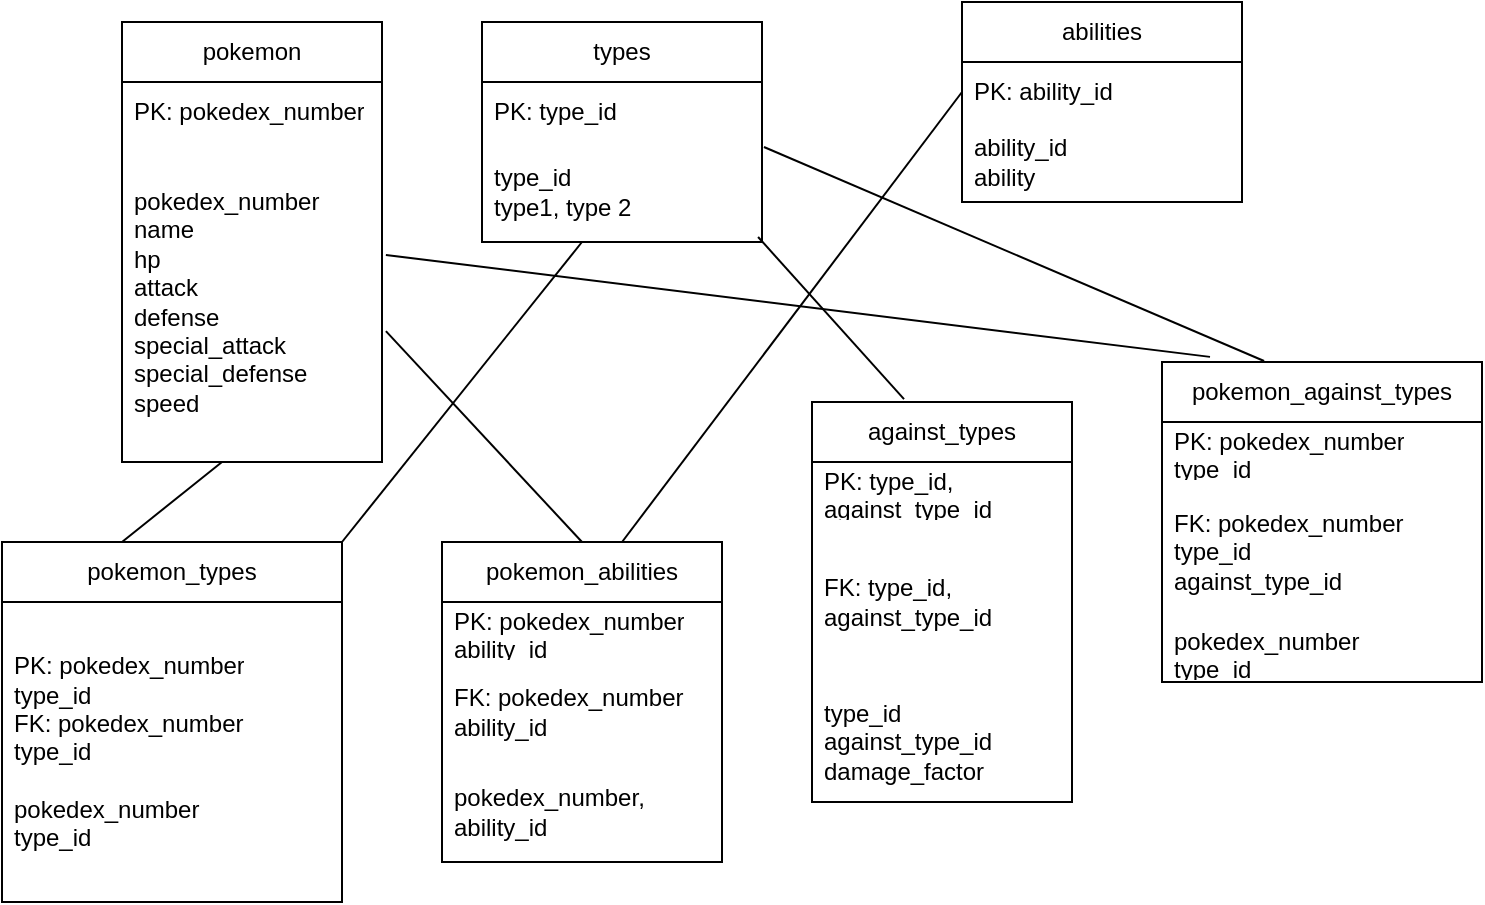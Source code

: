<mxfile version="21.2.3" type="device">
  <diagram name="Page-1" id="VcMjF-vOZkYGk9-veCk-">
    <mxGraphModel dx="984" dy="567" grid="1" gridSize="10" guides="1" tooltips="1" connect="1" arrows="1" fold="1" page="1" pageScale="1" pageWidth="850" pageHeight="1100" math="0" shadow="0">
      <root>
        <mxCell id="0" />
        <mxCell id="1" parent="0" />
        <mxCell id="L0_HUK37UT9yYnPfuwoB-2" value="types" style="swimlane;fontStyle=0;childLayout=stackLayout;horizontal=1;startSize=30;horizontalStack=0;resizeParent=1;resizeParentMax=0;resizeLast=0;collapsible=1;marginBottom=0;whiteSpace=wrap;html=1;" vertex="1" parent="1">
          <mxGeometry x="260" y="40" width="140" height="110" as="geometry" />
        </mxCell>
        <mxCell id="L0_HUK37UT9yYnPfuwoB-4" value="PK: type_id" style="text;strokeColor=none;fillColor=none;align=left;verticalAlign=middle;spacingLeft=4;spacingRight=4;overflow=hidden;points=[[0,0.5],[1,0.5]];portConstraint=eastwest;rotatable=0;whiteSpace=wrap;html=1;" vertex="1" parent="L0_HUK37UT9yYnPfuwoB-2">
          <mxGeometry y="30" width="140" height="30" as="geometry" />
        </mxCell>
        <mxCell id="L0_HUK37UT9yYnPfuwoB-5" value="type_id&lt;br&gt;type1, type 2" style="text;strokeColor=none;fillColor=none;align=left;verticalAlign=middle;spacingLeft=4;spacingRight=4;overflow=hidden;points=[[0,0.5],[1,0.5]];portConstraint=eastwest;rotatable=0;whiteSpace=wrap;html=1;" vertex="1" parent="L0_HUK37UT9yYnPfuwoB-2">
          <mxGeometry y="60" width="140" height="50" as="geometry" />
        </mxCell>
        <mxCell id="L0_HUK37UT9yYnPfuwoB-6" value="pokemon" style="swimlane;fontStyle=0;childLayout=stackLayout;horizontal=1;startSize=30;horizontalStack=0;resizeParent=1;resizeParentMax=0;resizeLast=0;collapsible=1;marginBottom=0;whiteSpace=wrap;html=1;" vertex="1" parent="1">
          <mxGeometry x="80" y="40" width="130" height="220" as="geometry" />
        </mxCell>
        <mxCell id="L0_HUK37UT9yYnPfuwoB-7" value="PK: pokedex_number" style="text;strokeColor=none;fillColor=none;align=left;verticalAlign=middle;spacingLeft=4;spacingRight=4;overflow=hidden;points=[[0,0.5],[1,0.5]];portConstraint=eastwest;rotatable=0;whiteSpace=wrap;html=1;" vertex="1" parent="L0_HUK37UT9yYnPfuwoB-6">
          <mxGeometry y="30" width="130" height="30" as="geometry" />
        </mxCell>
        <mxCell id="L0_HUK37UT9yYnPfuwoB-8" value="pokedex_number&lt;br&gt;name&lt;br&gt;hp&lt;br&gt;attack&lt;br&gt;defense&lt;br&gt;special_attack&lt;br&gt;special_defense&lt;br&gt;speed" style="text;strokeColor=none;fillColor=none;align=left;verticalAlign=middle;spacingLeft=4;spacingRight=4;overflow=hidden;points=[[0,0.5],[1,0.5]];portConstraint=eastwest;rotatable=0;whiteSpace=wrap;html=1;" vertex="1" parent="L0_HUK37UT9yYnPfuwoB-6">
          <mxGeometry y="60" width="130" height="160" as="geometry" />
        </mxCell>
        <mxCell id="L0_HUK37UT9yYnPfuwoB-10" value="pokemon_types" style="swimlane;fontStyle=0;childLayout=stackLayout;horizontal=1;startSize=30;horizontalStack=0;resizeParent=1;resizeParentMax=0;resizeLast=0;collapsible=1;marginBottom=0;whiteSpace=wrap;html=1;" vertex="1" parent="1">
          <mxGeometry x="20" y="300" width="170" height="180" as="geometry" />
        </mxCell>
        <mxCell id="L0_HUK37UT9yYnPfuwoB-11" value="PK: pokedex_number&lt;br&gt;type_id&lt;br&gt;FK: pokedex_number&lt;br&gt;type_id&lt;br&gt;&lt;br&gt;pokedex_number&lt;br&gt;type_id" style="text;strokeColor=none;fillColor=none;align=left;verticalAlign=middle;spacingLeft=4;spacingRight=4;overflow=hidden;points=[[0,0.5],[1,0.5]];portConstraint=eastwest;rotatable=0;whiteSpace=wrap;html=1;" vertex="1" parent="L0_HUK37UT9yYnPfuwoB-10">
          <mxGeometry y="30" width="170" height="150" as="geometry" />
        </mxCell>
        <mxCell id="L0_HUK37UT9yYnPfuwoB-18" value="pokemon_abilities" style="swimlane;fontStyle=0;childLayout=stackLayout;horizontal=1;startSize=30;horizontalStack=0;resizeParent=1;resizeParentMax=0;resizeLast=0;collapsible=1;marginBottom=0;whiteSpace=wrap;html=1;" vertex="1" parent="1">
          <mxGeometry x="240" y="300" width="140" height="160" as="geometry" />
        </mxCell>
        <mxCell id="L0_HUK37UT9yYnPfuwoB-19" value="PK: pokedex_number&lt;br&gt;ability_id" style="text;strokeColor=none;fillColor=none;align=left;verticalAlign=middle;spacingLeft=4;spacingRight=4;overflow=hidden;points=[[0,0.5],[1,0.5]];portConstraint=eastwest;rotatable=0;whiteSpace=wrap;html=1;" vertex="1" parent="L0_HUK37UT9yYnPfuwoB-18">
          <mxGeometry y="30" width="140" height="30" as="geometry" />
        </mxCell>
        <mxCell id="L0_HUK37UT9yYnPfuwoB-20" value="FK: pokedex_number&amp;nbsp;&lt;br&gt;ability_id&amp;nbsp;" style="text;strokeColor=none;fillColor=none;align=left;verticalAlign=middle;spacingLeft=4;spacingRight=4;overflow=hidden;points=[[0,0.5],[1,0.5]];portConstraint=eastwest;rotatable=0;whiteSpace=wrap;html=1;" vertex="1" parent="L0_HUK37UT9yYnPfuwoB-18">
          <mxGeometry y="60" width="140" height="50" as="geometry" />
        </mxCell>
        <mxCell id="L0_HUK37UT9yYnPfuwoB-21" value="pokedex_number, ability_id" style="text;strokeColor=none;fillColor=none;align=left;verticalAlign=middle;spacingLeft=4;spacingRight=4;overflow=hidden;points=[[0,0.5],[1,0.5]];portConstraint=eastwest;rotatable=0;whiteSpace=wrap;html=1;" vertex="1" parent="L0_HUK37UT9yYnPfuwoB-18">
          <mxGeometry y="110" width="140" height="50" as="geometry" />
        </mxCell>
        <mxCell id="L0_HUK37UT9yYnPfuwoB-23" value="against_types" style="swimlane;fontStyle=0;childLayout=stackLayout;horizontal=1;startSize=30;horizontalStack=0;resizeParent=1;resizeParentMax=0;resizeLast=0;collapsible=1;marginBottom=0;whiteSpace=wrap;html=1;" vertex="1" parent="1">
          <mxGeometry x="425" y="230" width="130" height="200" as="geometry" />
        </mxCell>
        <mxCell id="L0_HUK37UT9yYnPfuwoB-24" value="PK: type_id, against_type_id" style="text;strokeColor=none;fillColor=none;align=left;verticalAlign=middle;spacingLeft=4;spacingRight=4;overflow=hidden;points=[[0,0.5],[1,0.5]];portConstraint=eastwest;rotatable=0;whiteSpace=wrap;html=1;" vertex="1" parent="L0_HUK37UT9yYnPfuwoB-23">
          <mxGeometry y="30" width="130" height="30" as="geometry" />
        </mxCell>
        <mxCell id="L0_HUK37UT9yYnPfuwoB-25" value="FK: type_id,&lt;br&gt;against_type_id" style="text;strokeColor=none;fillColor=none;align=left;verticalAlign=middle;spacingLeft=4;spacingRight=4;overflow=hidden;points=[[0,0.5],[1,0.5]];portConstraint=eastwest;rotatable=0;whiteSpace=wrap;html=1;" vertex="1" parent="L0_HUK37UT9yYnPfuwoB-23">
          <mxGeometry y="60" width="130" height="80" as="geometry" />
        </mxCell>
        <mxCell id="L0_HUK37UT9yYnPfuwoB-26" value="type_id&lt;br&gt;against_type_id&lt;br&gt;damage_factor" style="text;strokeColor=none;fillColor=none;align=left;verticalAlign=middle;spacingLeft=4;spacingRight=4;overflow=hidden;points=[[0,0.5],[1,0.5]];portConstraint=eastwest;rotatable=0;whiteSpace=wrap;html=1;" vertex="1" parent="L0_HUK37UT9yYnPfuwoB-23">
          <mxGeometry y="140" width="130" height="60" as="geometry" />
        </mxCell>
        <mxCell id="L0_HUK37UT9yYnPfuwoB-27" value="pokemon_against_types" style="swimlane;fontStyle=0;childLayout=stackLayout;horizontal=1;startSize=30;horizontalStack=0;resizeParent=1;resizeParentMax=0;resizeLast=0;collapsible=1;marginBottom=0;whiteSpace=wrap;html=1;" vertex="1" parent="1">
          <mxGeometry x="600" y="210" width="160" height="160" as="geometry" />
        </mxCell>
        <mxCell id="L0_HUK37UT9yYnPfuwoB-28" value="PK: pokedex_number&lt;br&gt;type_id&lt;br&gt;against_type_id" style="text;strokeColor=none;fillColor=none;align=left;verticalAlign=middle;spacingLeft=4;spacingRight=4;overflow=hidden;points=[[0,0.5],[1,0.5]];portConstraint=eastwest;rotatable=0;whiteSpace=wrap;html=1;" vertex="1" parent="L0_HUK37UT9yYnPfuwoB-27">
          <mxGeometry y="30" width="160" height="30" as="geometry" />
        </mxCell>
        <mxCell id="L0_HUK37UT9yYnPfuwoB-29" value="FK: pokedex_number&lt;br&gt;type_id&amp;nbsp;&lt;br&gt;against_type_id" style="text;strokeColor=none;fillColor=none;align=left;verticalAlign=middle;spacingLeft=4;spacingRight=4;overflow=hidden;points=[[0,0.5],[1,0.5]];portConstraint=eastwest;rotatable=0;whiteSpace=wrap;html=1;" vertex="1" parent="L0_HUK37UT9yYnPfuwoB-27">
          <mxGeometry y="60" width="160" height="70" as="geometry" />
        </mxCell>
        <mxCell id="L0_HUK37UT9yYnPfuwoB-30" value="pokedex_number&lt;br&gt;type_id&lt;br&gt;against_type_id" style="text;strokeColor=none;fillColor=none;align=left;verticalAlign=middle;spacingLeft=4;spacingRight=4;overflow=hidden;points=[[0,0.5],[1,0.5]];portConstraint=eastwest;rotatable=0;whiteSpace=wrap;html=1;" vertex="1" parent="L0_HUK37UT9yYnPfuwoB-27">
          <mxGeometry y="130" width="160" height="30" as="geometry" />
        </mxCell>
        <mxCell id="L0_HUK37UT9yYnPfuwoB-31" value="abilities" style="swimlane;fontStyle=0;childLayout=stackLayout;horizontal=1;startSize=30;horizontalStack=0;resizeParent=1;resizeParentMax=0;resizeLast=0;collapsible=1;marginBottom=0;whiteSpace=wrap;html=1;" vertex="1" parent="1">
          <mxGeometry x="500" y="30" width="140" height="100" as="geometry" />
        </mxCell>
        <mxCell id="L0_HUK37UT9yYnPfuwoB-32" value="PK: ability_id" style="text;strokeColor=none;fillColor=none;align=left;verticalAlign=middle;spacingLeft=4;spacingRight=4;overflow=hidden;points=[[0,0.5],[1,0.5]];portConstraint=eastwest;rotatable=0;whiteSpace=wrap;html=1;" vertex="1" parent="L0_HUK37UT9yYnPfuwoB-31">
          <mxGeometry y="30" width="140" height="30" as="geometry" />
        </mxCell>
        <mxCell id="L0_HUK37UT9yYnPfuwoB-33" value="ability_id&lt;br&gt;ability" style="text;strokeColor=none;fillColor=none;align=left;verticalAlign=middle;spacingLeft=4;spacingRight=4;overflow=hidden;points=[[0,0.5],[1,0.5]];portConstraint=eastwest;rotatable=0;whiteSpace=wrap;html=1;" vertex="1" parent="L0_HUK37UT9yYnPfuwoB-31">
          <mxGeometry y="60" width="140" height="40" as="geometry" />
        </mxCell>
        <mxCell id="L0_HUK37UT9yYnPfuwoB-36" value="" style="endArrow=none;html=1;rounded=0;" edge="1" parent="1">
          <mxGeometry width="50" height="50" relative="1" as="geometry">
            <mxPoint x="80" y="300" as="sourcePoint" />
            <mxPoint x="130" y="260" as="targetPoint" />
          </mxGeometry>
        </mxCell>
        <mxCell id="L0_HUK37UT9yYnPfuwoB-39" value="" style="endArrow=none;html=1;rounded=0;" edge="1" parent="1" target="L0_HUK37UT9yYnPfuwoB-5">
          <mxGeometry width="50" height="50" relative="1" as="geometry">
            <mxPoint x="190" y="300" as="sourcePoint" />
            <mxPoint x="320" y="140" as="targetPoint" />
          </mxGeometry>
        </mxCell>
        <mxCell id="L0_HUK37UT9yYnPfuwoB-40" value="" style="endArrow=none;html=1;rounded=0;exitX=0.5;exitY=0;exitDx=0;exitDy=0;entryX=1.015;entryY=0.591;entryDx=0;entryDy=0;entryPerimeter=0;" edge="1" parent="1" source="L0_HUK37UT9yYnPfuwoB-18" target="L0_HUK37UT9yYnPfuwoB-8">
          <mxGeometry width="50" height="50" relative="1" as="geometry">
            <mxPoint x="330" y="250" as="sourcePoint" />
            <mxPoint x="380" y="200" as="targetPoint" />
          </mxGeometry>
        </mxCell>
        <mxCell id="L0_HUK37UT9yYnPfuwoB-41" value="" style="endArrow=none;html=1;rounded=0;exitX=0.643;exitY=0;exitDx=0;exitDy=0;exitPerimeter=0;entryX=0;entryY=0.5;entryDx=0;entryDy=0;" edge="1" parent="1" source="L0_HUK37UT9yYnPfuwoB-18" target="L0_HUK37UT9yYnPfuwoB-32">
          <mxGeometry width="50" height="50" relative="1" as="geometry">
            <mxPoint x="370" y="250" as="sourcePoint" />
            <mxPoint x="420" y="200" as="targetPoint" />
          </mxGeometry>
        </mxCell>
        <mxCell id="L0_HUK37UT9yYnPfuwoB-44" value="" style="endArrow=none;html=1;rounded=0;exitX=0.354;exitY=-0.007;exitDx=0;exitDy=0;exitPerimeter=0;entryX=0.986;entryY=0.95;entryDx=0;entryDy=0;entryPerimeter=0;" edge="1" parent="1" source="L0_HUK37UT9yYnPfuwoB-23" target="L0_HUK37UT9yYnPfuwoB-5">
          <mxGeometry width="50" height="50" relative="1" as="geometry">
            <mxPoint x="490" y="260" as="sourcePoint" />
            <mxPoint x="540" y="210" as="targetPoint" />
          </mxGeometry>
        </mxCell>
        <mxCell id="L0_HUK37UT9yYnPfuwoB-46" value="" style="endArrow=none;html=1;rounded=0;exitX=0.15;exitY=-0.016;exitDx=0;exitDy=0;exitPerimeter=0;entryX=1.015;entryY=0.353;entryDx=0;entryDy=0;entryPerimeter=0;" edge="1" parent="1" source="L0_HUK37UT9yYnPfuwoB-27" target="L0_HUK37UT9yYnPfuwoB-8">
          <mxGeometry width="50" height="50" relative="1" as="geometry">
            <mxPoint x="620" y="260" as="sourcePoint" />
            <mxPoint x="670" y="210" as="targetPoint" />
          </mxGeometry>
        </mxCell>
        <mxCell id="L0_HUK37UT9yYnPfuwoB-47" value="" style="endArrow=none;html=1;rounded=0;exitX=0.319;exitY=-0.003;exitDx=0;exitDy=0;exitPerimeter=0;entryX=1.007;entryY=0.05;entryDx=0;entryDy=0;entryPerimeter=0;" edge="1" parent="1" source="L0_HUK37UT9yYnPfuwoB-27" target="L0_HUK37UT9yYnPfuwoB-5">
          <mxGeometry width="50" height="50" relative="1" as="geometry">
            <mxPoint x="650" y="260" as="sourcePoint" />
            <mxPoint x="700" y="210" as="targetPoint" />
          </mxGeometry>
        </mxCell>
      </root>
    </mxGraphModel>
  </diagram>
</mxfile>
